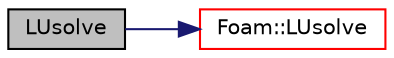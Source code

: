 digraph "LUsolve"
{
  bgcolor="transparent";
  edge [fontname="Helvetica",fontsize="10",labelfontname="Helvetica",labelfontsize="10"];
  node [fontname="Helvetica",fontsize="10",shape=record];
  rankdir="LR";
  Node80 [label="LUsolve",height=0.2,width=0.4,color="black", fillcolor="grey75", style="filled", fontcolor="black"];
  Node80 -> Node81 [color="midnightblue",fontsize="10",style="solid",fontname="Helvetica"];
  Node81 [label="Foam::LUsolve",height=0.2,width=0.4,color="red",URL="$a21851.html#ad36ff051a76f2291e79751842332871c",tooltip="Solve the matrix using LU decomposition with pivoting. "];
}
